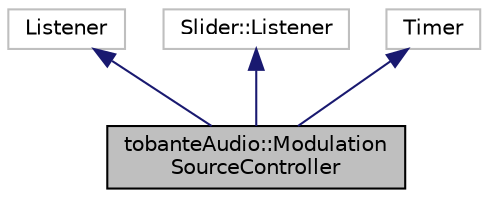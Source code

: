 digraph "tobanteAudio::ModulationSourceController"
{
  edge [fontname="Helvetica",fontsize="10",labelfontname="Helvetica",labelfontsize="10"];
  node [fontname="Helvetica",fontsize="10",shape=record];
  Node4 [label="tobanteAudio::Modulation\lSourceController",height=0.2,width=0.4,color="black", fillcolor="grey75", style="filled", fontcolor="black"];
  Node5 -> Node4 [dir="back",color="midnightblue",fontsize="10",style="solid",fontname="Helvetica"];
  Node5 [label="Listener",height=0.2,width=0.4,color="grey75", fillcolor="white", style="filled"];
  Node6 -> Node4 [dir="back",color="midnightblue",fontsize="10",style="solid",fontname="Helvetica"];
  Node6 [label="Slider::Listener",height=0.2,width=0.4,color="grey75", fillcolor="white", style="filled"];
  Node7 -> Node4 [dir="back",color="midnightblue",fontsize="10",style="solid",fontname="Helvetica"];
  Node7 [label="Timer",height=0.2,width=0.4,color="grey75", fillcolor="white", style="filled"];
}
